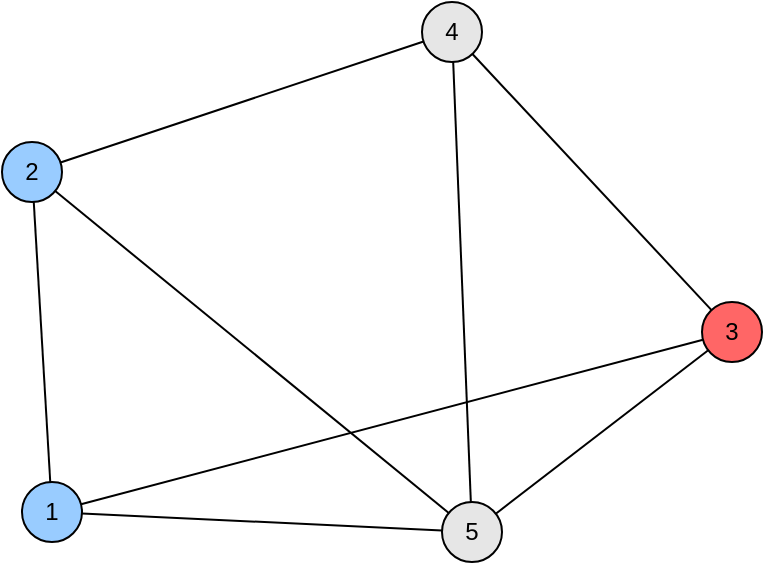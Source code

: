<mxfile version="24.4.14" type="device">
  <diagram name="Página-1" id="UW4RdYTZmmt3AtSpwfkM">
    <mxGraphModel dx="1674" dy="726" grid="1" gridSize="10" guides="1" tooltips="1" connect="1" arrows="1" fold="1" page="1" pageScale="1" pageWidth="827" pageHeight="1169" math="0" shadow="0">
      <root>
        <mxCell id="0" />
        <mxCell id="1" parent="0" />
        <mxCell id="B3xE5eibE2vuP5OlaklY-1" value="2" style="ellipse;whiteSpace=wrap;html=1;aspect=fixed;fillColor=#99CCFF;" vertex="1" parent="1">
          <mxGeometry x="220" y="160" width="30" height="30" as="geometry" />
        </mxCell>
        <mxCell id="B3xE5eibE2vuP5OlaklY-4" value="4" style="ellipse;whiteSpace=wrap;html=1;aspect=fixed;fillColor=#E6E6E6;" vertex="1" parent="1">
          <mxGeometry x="430" y="90" width="30" height="30" as="geometry" />
        </mxCell>
        <mxCell id="B3xE5eibE2vuP5OlaklY-5" value="3" style="ellipse;whiteSpace=wrap;html=1;aspect=fixed;fillColor=#FF6666;" vertex="1" parent="1">
          <mxGeometry x="570" y="240" width="30" height="30" as="geometry" />
        </mxCell>
        <mxCell id="B3xE5eibE2vuP5OlaklY-6" value="1" style="ellipse;whiteSpace=wrap;html=1;aspect=fixed;fillColor=#99CCFF;" vertex="1" parent="1">
          <mxGeometry x="230" y="330" width="30" height="30" as="geometry" />
        </mxCell>
        <mxCell id="B3xE5eibE2vuP5OlaklY-7" value="5" style="ellipse;whiteSpace=wrap;html=1;aspect=fixed;fillColor=#E6E6E6;" vertex="1" parent="1">
          <mxGeometry x="440" y="340" width="30" height="30" as="geometry" />
        </mxCell>
        <mxCell id="B3xE5eibE2vuP5OlaklY-8" value="" style="endArrow=none;html=1;rounded=0;" edge="1" parent="1" source="B3xE5eibE2vuP5OlaklY-1" target="B3xE5eibE2vuP5OlaklY-4">
          <mxGeometry width="50" height="50" relative="1" as="geometry">
            <mxPoint x="360" y="350" as="sourcePoint" />
            <mxPoint x="410" y="300" as="targetPoint" />
          </mxGeometry>
        </mxCell>
        <mxCell id="B3xE5eibE2vuP5OlaklY-9" value="" style="endArrow=none;html=1;rounded=0;" edge="1" parent="1" source="B3xE5eibE2vuP5OlaklY-6" target="B3xE5eibE2vuP5OlaklY-1">
          <mxGeometry width="50" height="50" relative="1" as="geometry">
            <mxPoint x="170" y="310" as="sourcePoint" />
            <mxPoint x="220" y="260" as="targetPoint" />
          </mxGeometry>
        </mxCell>
        <mxCell id="B3xE5eibE2vuP5OlaklY-10" value="" style="endArrow=none;html=1;rounded=0;" edge="1" parent="1" source="B3xE5eibE2vuP5OlaklY-6" target="B3xE5eibE2vuP5OlaklY-7">
          <mxGeometry width="50" height="50" relative="1" as="geometry">
            <mxPoint x="380" y="320" as="sourcePoint" />
            <mxPoint x="430" y="270" as="targetPoint" />
          </mxGeometry>
        </mxCell>
        <mxCell id="B3xE5eibE2vuP5OlaklY-11" value="" style="endArrow=none;html=1;rounded=0;" edge="1" parent="1" source="B3xE5eibE2vuP5OlaklY-7" target="B3xE5eibE2vuP5OlaklY-5">
          <mxGeometry width="50" height="50" relative="1" as="geometry">
            <mxPoint x="470" y="300" as="sourcePoint" />
            <mxPoint x="520" y="250" as="targetPoint" />
          </mxGeometry>
        </mxCell>
        <mxCell id="B3xE5eibE2vuP5OlaklY-12" value="" style="endArrow=none;html=1;rounded=0;" edge="1" parent="1" source="B3xE5eibE2vuP5OlaklY-4" target="B3xE5eibE2vuP5OlaklY-5">
          <mxGeometry width="50" height="50" relative="1" as="geometry">
            <mxPoint x="500" y="260" as="sourcePoint" />
            <mxPoint x="550" y="210" as="targetPoint" />
          </mxGeometry>
        </mxCell>
        <mxCell id="B3xE5eibE2vuP5OlaklY-13" value="" style="endArrow=none;html=1;rounded=0;" edge="1" parent="1" source="B3xE5eibE2vuP5OlaklY-7" target="B3xE5eibE2vuP5OlaklY-4">
          <mxGeometry width="50" height="50" relative="1" as="geometry">
            <mxPoint x="360" y="290" as="sourcePoint" />
            <mxPoint x="410" y="240" as="targetPoint" />
          </mxGeometry>
        </mxCell>
        <mxCell id="B3xE5eibE2vuP5OlaklY-14" value="" style="endArrow=none;html=1;rounded=0;" edge="1" parent="1" source="B3xE5eibE2vuP5OlaklY-1" target="B3xE5eibE2vuP5OlaklY-7">
          <mxGeometry width="50" height="50" relative="1" as="geometry">
            <mxPoint x="340" y="300" as="sourcePoint" />
            <mxPoint x="390" y="250" as="targetPoint" />
          </mxGeometry>
        </mxCell>
        <mxCell id="B3xE5eibE2vuP5OlaklY-15" value="" style="endArrow=none;html=1;rounded=0;" edge="1" parent="1" source="B3xE5eibE2vuP5OlaklY-6" target="B3xE5eibE2vuP5OlaklY-5">
          <mxGeometry width="50" height="50" relative="1" as="geometry">
            <mxPoint x="260" y="410" as="sourcePoint" />
            <mxPoint x="310" y="360" as="targetPoint" />
          </mxGeometry>
        </mxCell>
      </root>
    </mxGraphModel>
  </diagram>
</mxfile>
